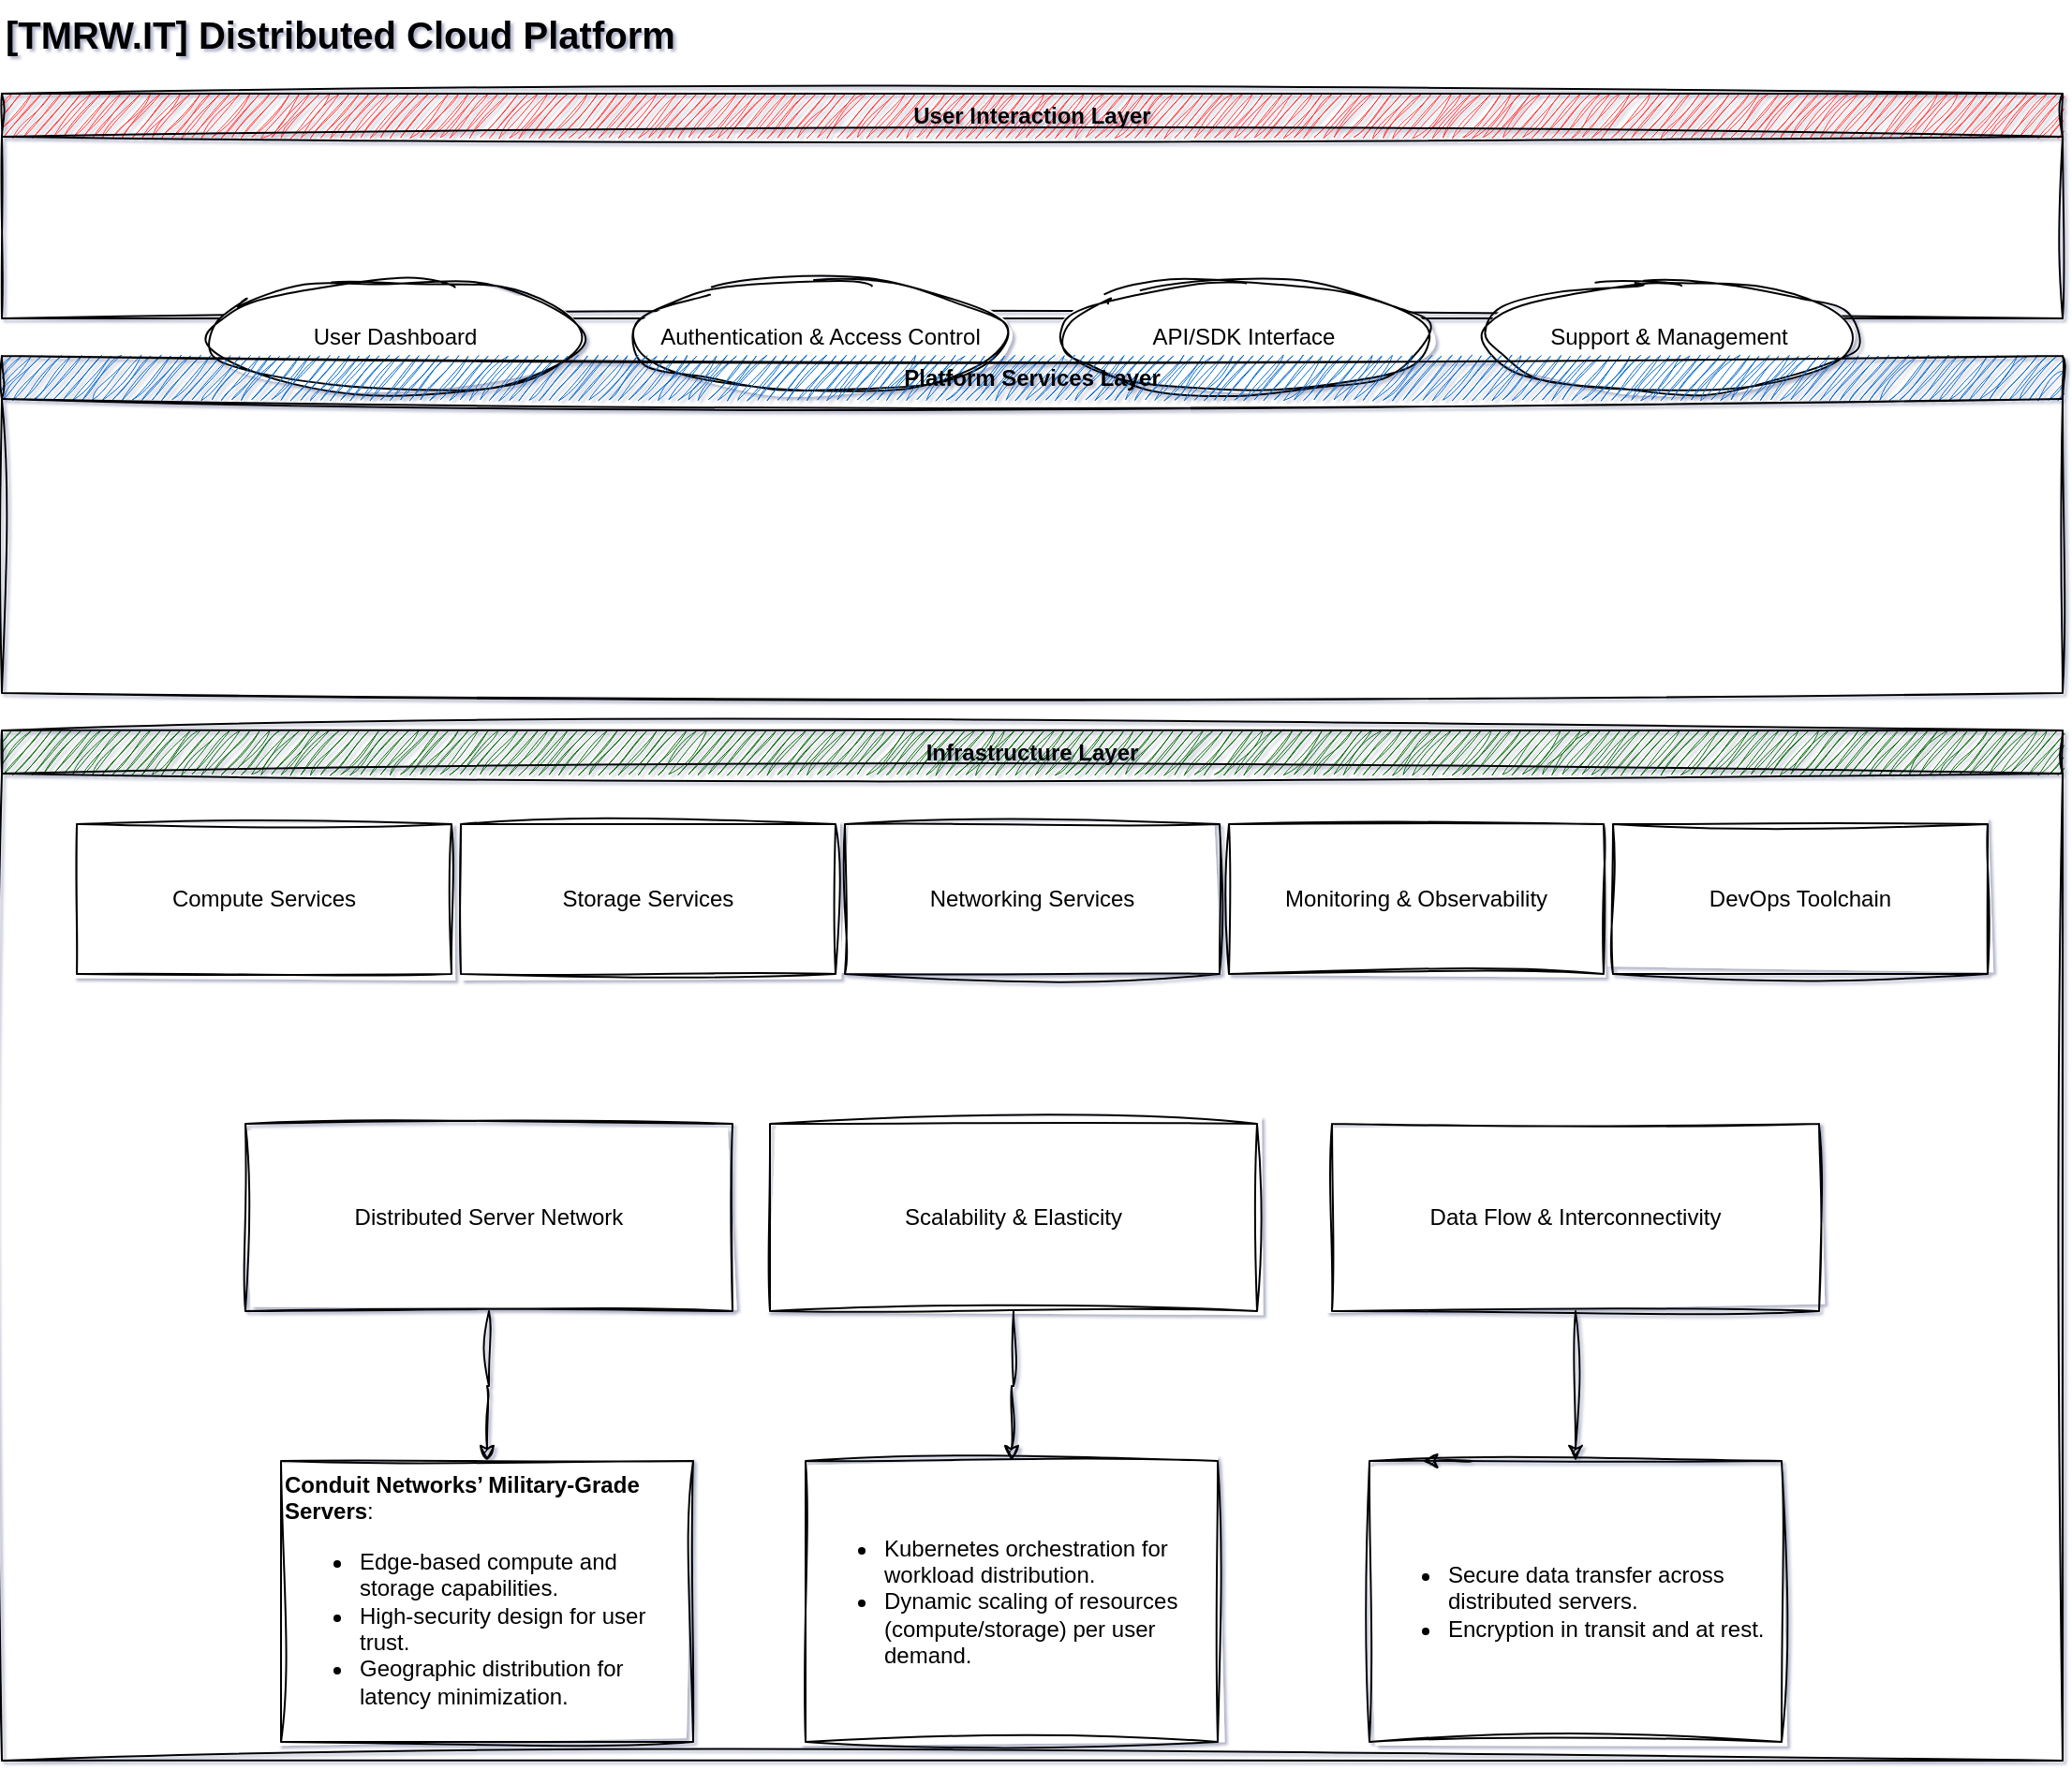 <mxfile version="24.8.6">
  <diagram name="Page-1" id="wVMwYLyxr4PYHoP_r0zS">
    <mxGraphModel dx="1405" dy="936" grid="1" gridSize="10" guides="1" tooltips="1" connect="1" arrows="1" fold="1" page="1" pageScale="1" pageWidth="850" pageHeight="1100" math="0" shadow="1">
      <root>
        <mxCell id="0" />
        <mxCell id="1" parent="0" />
        <mxCell id="title" value="[TMRW.IT] Distributed Cloud Platform" style="text;html=1;fontSize=20;fontStyle=1;sketch=1;curveFitting=1;jiggle=2;" parent="1" vertex="1">
          <mxGeometry x="50" y="20" width="400" height="30" as="geometry" />
        </mxCell>
        <mxCell id="userLayer" value="User Interaction Layer" style="swimlane;whiteSpace=wrap;html=1;fillColor=#FF3333;sketch=1;curveFitting=1;jiggle=2;" parent="1" vertex="1">
          <mxGeometry x="50" y="70" width="1100" height="120" as="geometry" />
        </mxCell>
        <mxCell id="userDashboard" value="User Dashboard" style="ellipse;whiteSpace=wrap;html=1;strokeColor=#000000;fillColor=#ffffff;sketch=1;curveFitting=1;jiggle=2;" parent="userLayer" vertex="1">
          <mxGeometry x="110" y="100" width="200" height="60" as="geometry" />
        </mxCell>
        <mxCell id="authAccess" value="Authentication &amp; Access Control" style="ellipse;whiteSpace=wrap;html=1;strokeColor=#000000;fillColor=#ffffff;sketch=1;curveFitting=1;jiggle=2;" parent="userLayer" vertex="1">
          <mxGeometry x="337" y="100" width="200" height="60" as="geometry" />
        </mxCell>
        <mxCell id="apiSdk" value="API/SDK Interface" style="ellipse;whiteSpace=wrap;html=1;strokeColor=#000000;fillColor=#ffffff;sketch=1;curveFitting=1;jiggle=2;" parent="userLayer" vertex="1">
          <mxGeometry x="563" y="100" width="200" height="60" as="geometry" />
        </mxCell>
        <mxCell id="supportMgmt" value="Support &amp; Management" style="ellipse;whiteSpace=wrap;html=1;strokeColor=#000000;fillColor=#ffffff;sketch=1;curveFitting=1;jiggle=2;" parent="userLayer" vertex="1">
          <mxGeometry x="790" y="100" width="200" height="60" as="geometry" />
        </mxCell>
        <mxCell id="platformLayer" value="Platform Services Layer" style="swimlane;whiteSpace=wrap;html=1;fillColor=#0066CC;sketch=1;curveFitting=1;jiggle=2;" parent="1" vertex="1">
          <mxGeometry x="50" y="210" width="1100" height="180" as="geometry" />
        </mxCell>
        <mxCell id="infraLayer" value="Infrastructure Layer" style="swimlane;whiteSpace=wrap;html=1;fillColor=#006600;sketch=1;curveFitting=1;jiggle=2;" parent="1" vertex="1">
          <mxGeometry x="50" y="410" width="1100" height="550" as="geometry" />
        </mxCell>
        <mxCell id="distributedServers" value="Distributed Server Network" style="rectangle;whiteSpace=wrap;html=1;strokeColor=#000000;fillColor=#ffffff;sketch=1;curveFitting=1;jiggle=2;" parent="infraLayer" vertex="1">
          <mxGeometry x="130" y="210" width="260" height="100" as="geometry" />
        </mxCell>
        <mxCell id="scalability" value="Scalability &amp; Elasticity" style="rectangle;whiteSpace=wrap;html=1;strokeColor=#000000;fillColor=#ffffff;sketch=1;curveFitting=1;jiggle=2;" parent="infraLayer" vertex="1">
          <mxGeometry x="410" y="210" width="260" height="100" as="geometry" />
        </mxCell>
        <mxCell id="dataFlow" value="Data Flow &amp; Interconnectivity" style="rectangle;whiteSpace=wrap;html=1;strokeColor=#000000;fillColor=#ffffff;sketch=1;curveFitting=1;jiggle=2;" parent="infraLayer" vertex="1">
          <mxGeometry x="710" y="210" width="260" height="100" as="geometry" />
        </mxCell>
        <mxCell id="TKYElfM-atQ_MffcHc0V-1" value="&lt;strong style=&quot;background-color: initial;&quot;&gt;Conduit Networks’ Military-Grade Servers&lt;/strong&gt;&lt;span style=&quot;background-color: initial;&quot;&gt;:&lt;/span&gt;&lt;div&gt;&lt;ul&gt;&lt;li&gt;&lt;span style=&quot;background-color: initial;&quot;&gt;Edge-based compute and storage capabilities.&lt;/span&gt;&lt;/li&gt;&lt;li&gt;&lt;span style=&quot;background-color: initial;&quot;&gt;High-security design for user trust.&lt;/span&gt;&lt;/li&gt;&lt;li&gt;&lt;span style=&quot;background-color: initial;&quot;&gt;Geographic distribution for latency minimization.&lt;/span&gt;&lt;/li&gt;&lt;/ul&gt;&lt;/div&gt;" style="rectangle;whiteSpace=wrap;html=1;strokeColor=#000000;fillColor=#ffffff;align=left;sketch=1;curveFitting=1;jiggle=2;" vertex="1" parent="infraLayer">
          <mxGeometry x="149" y="390" width="220" height="150" as="geometry" />
        </mxCell>
        <mxCell id="TKYElfM-atQ_MffcHc0V-2" value="" style="edgeStyle=orthogonalEdgeStyle;rounded=0;orthogonalLoop=1;jettySize=auto;html=1;sketch=1;curveFitting=1;jiggle=2;" edge="1" parent="infraLayer" source="distributedServers" target="TKYElfM-atQ_MffcHc0V-1">
          <mxGeometry relative="1" as="geometry" />
        </mxCell>
        <mxCell id="TKYElfM-atQ_MffcHc0V-3" value="&lt;ul&gt;&lt;li&gt;&lt;span style=&quot;background-color: initial;&quot;&gt;Kubernetes orchestration for workload distribution.&lt;/span&gt;&lt;/li&gt;&lt;li&gt;&lt;span style=&quot;background-color: initial;&quot;&gt;Dynamic scaling of resources (compute/storage) per user demand.&lt;/span&gt;&lt;/li&gt;&lt;/ul&gt;" style="rectangle;whiteSpace=wrap;html=1;strokeColor=#000000;fillColor=#ffffff;align=left;sketch=1;curveFitting=1;jiggle=2;" vertex="1" parent="infraLayer">
          <mxGeometry x="429" y="390" width="220" height="150" as="geometry" />
        </mxCell>
        <mxCell id="TKYElfM-atQ_MffcHc0V-4" value="" style="edgeStyle=orthogonalEdgeStyle;rounded=0;orthogonalLoop=1;jettySize=auto;html=1;sketch=1;curveFitting=1;jiggle=2;" edge="1" parent="infraLayer" source="scalability" target="TKYElfM-atQ_MffcHc0V-3">
          <mxGeometry relative="1" as="geometry" />
        </mxCell>
        <mxCell id="TKYElfM-atQ_MffcHc0V-5" value="&lt;ul&gt;&lt;li&gt;&lt;span style=&quot;background-color: initial;&quot;&gt;Secure data transfer across distributed servers.&lt;/span&gt;&lt;/li&gt;&lt;li&gt;&lt;span style=&quot;background-color: initial;&quot;&gt;Encryption in transit and at rest.&lt;/span&gt;&lt;/li&gt;&lt;/ul&gt;" style="rectangle;whiteSpace=wrap;html=1;strokeColor=#000000;fillColor=#ffffff;align=left;sketch=1;curveFitting=1;jiggle=2;" vertex="1" parent="infraLayer">
          <mxGeometry x="730" y="390" width="220" height="150" as="geometry" />
        </mxCell>
        <mxCell id="TKYElfM-atQ_MffcHc0V-6" value="" style="edgeStyle=orthogonalEdgeStyle;rounded=0;orthogonalLoop=1;jettySize=auto;html=1;sketch=1;curveFitting=1;jiggle=2;" edge="1" parent="infraLayer" source="dataFlow" target="TKYElfM-atQ_MffcHc0V-5">
          <mxGeometry relative="1" as="geometry" />
        </mxCell>
        <mxCell id="TKYElfM-atQ_MffcHc0V-7" style="edgeStyle=orthogonalEdgeStyle;rounded=0;orthogonalLoop=1;jettySize=auto;html=1;exitX=0.25;exitY=0;exitDx=0;exitDy=0;entryX=0.128;entryY=0.003;entryDx=0;entryDy=0;entryPerimeter=0;sketch=1;curveFitting=1;jiggle=2;" edge="1" parent="infraLayer" source="TKYElfM-atQ_MffcHc0V-5" target="TKYElfM-atQ_MffcHc0V-5">
          <mxGeometry relative="1" as="geometry" />
        </mxCell>
        <mxCell id="compute" value="Compute Services" style="rectangle;whiteSpace=wrap;html=1;strokeColor=#000000;fillColor=#ffffff;sketch=1;curveFitting=1;jiggle=2;" parent="infraLayer" vertex="1">
          <mxGeometry x="40" y="50" width="200" height="80" as="geometry" />
        </mxCell>
        <mxCell id="storage" value="Storage Services" style="rectangle;whiteSpace=wrap;html=1;strokeColor=#000000;fillColor=#ffffff;sketch=1;curveFitting=1;jiggle=2;" parent="infraLayer" vertex="1">
          <mxGeometry x="245" y="50" width="200" height="80" as="geometry" />
        </mxCell>
        <mxCell id="networking" value="Networking Services" style="rectangle;whiteSpace=wrap;html=1;strokeColor=#000000;fillColor=#ffffff;sketch=1;curveFitting=1;jiggle=2;" parent="infraLayer" vertex="1">
          <mxGeometry x="450" y="50" width="200" height="80" as="geometry" />
        </mxCell>
        <mxCell id="monitoring" value="Monitoring &amp; Observability" style="rectangle;whiteSpace=wrap;html=1;strokeColor=#000000;fillColor=#ffffff;sketch=1;curveFitting=1;jiggle=2;" parent="infraLayer" vertex="1">
          <mxGeometry x="655" y="50" width="200" height="80" as="geometry" />
        </mxCell>
        <mxCell id="devOps" value="DevOps Toolchain" style="rectangle;whiteSpace=wrap;html=1;strokeColor=#000000;fillColor=#ffffff;sketch=1;curveFitting=1;jiggle=2;" parent="infraLayer" vertex="1">
          <mxGeometry x="860" y="50" width="200" height="80" as="geometry" />
        </mxCell>
      </root>
    </mxGraphModel>
  </diagram>
</mxfile>
